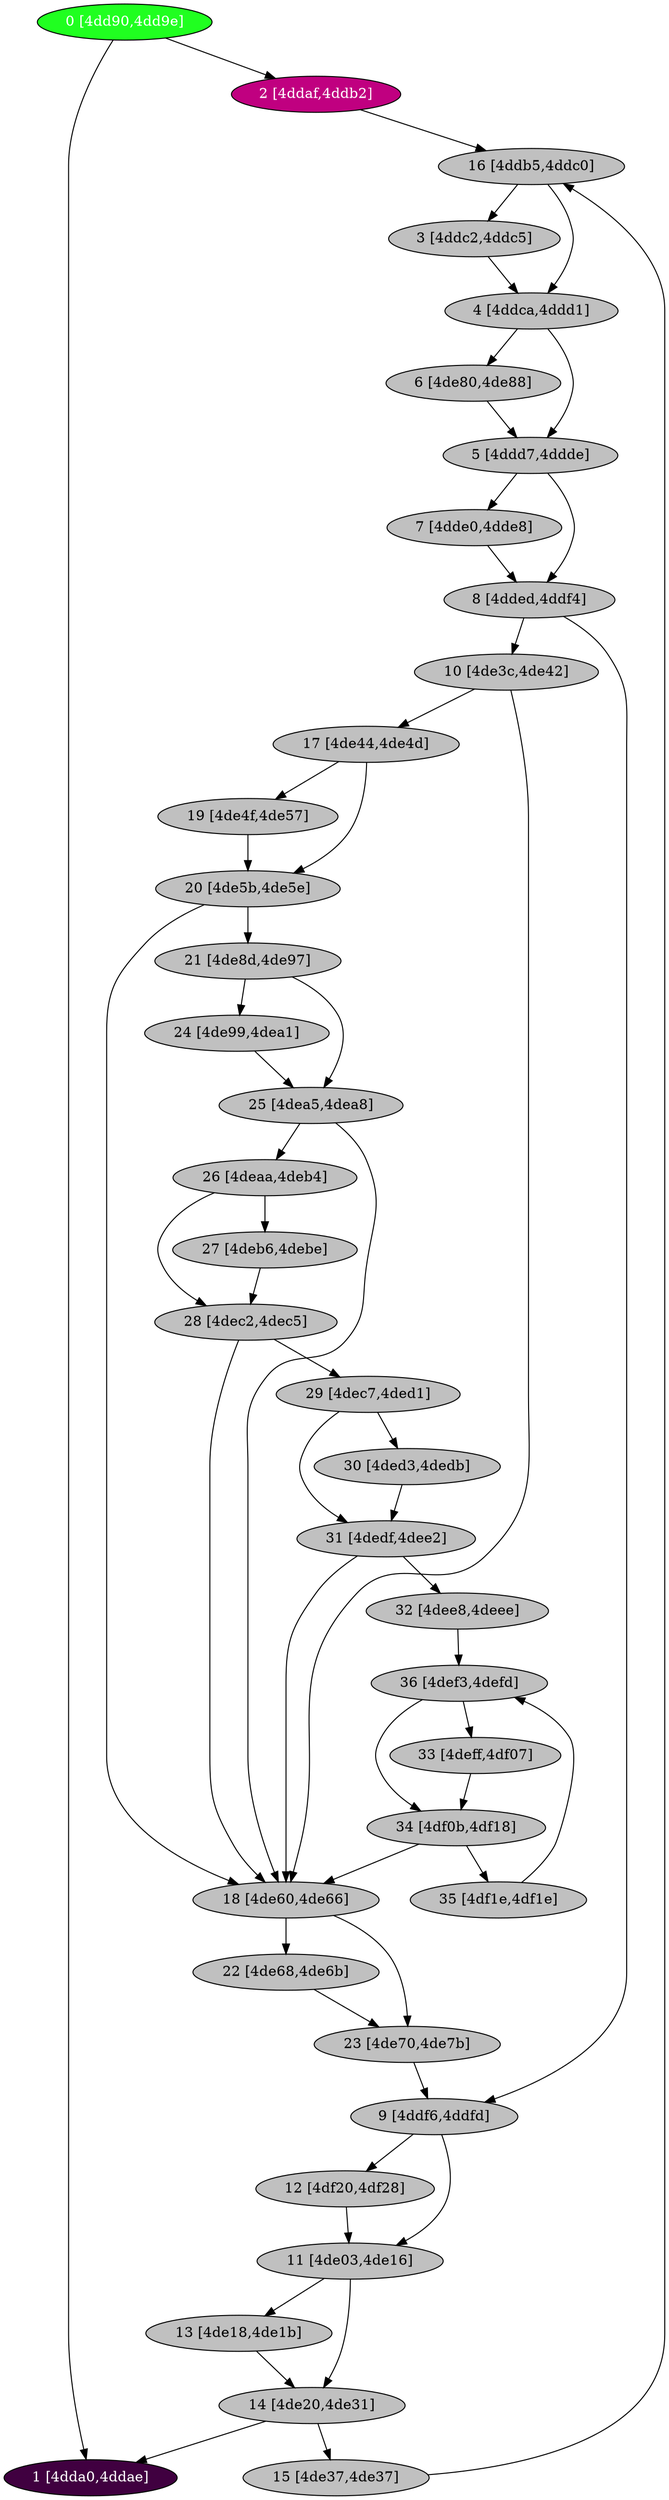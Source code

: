 diGraph libnss3{
	libnss3_0  [style=filled fillcolor="#20FF20" fontcolor="#ffffff" shape=oval label="0 [4dd90,4dd9e]"]
	libnss3_1  [style=filled fillcolor="#400040" fontcolor="#ffffff" shape=oval label="1 [4dda0,4ddae]"]
	libnss3_2  [style=filled fillcolor="#C00080" fontcolor="#ffffff" shape=oval label="2 [4ddaf,4ddb2]"]
	libnss3_3  [style=filled fillcolor="#C0C0C0" fontcolor="#000000" shape=oval label="3 [4ddc2,4ddc5]"]
	libnss3_4  [style=filled fillcolor="#C0C0C0" fontcolor="#000000" shape=oval label="4 [4ddca,4ddd1]"]
	libnss3_5  [style=filled fillcolor="#C0C0C0" fontcolor="#000000" shape=oval label="5 [4ddd7,4ddde]"]
	libnss3_6  [style=filled fillcolor="#C0C0C0" fontcolor="#000000" shape=oval label="6 [4de80,4de88]"]
	libnss3_7  [style=filled fillcolor="#C0C0C0" fontcolor="#000000" shape=oval label="7 [4dde0,4dde8]"]
	libnss3_8  [style=filled fillcolor="#C0C0C0" fontcolor="#000000" shape=oval label="8 [4dded,4ddf4]"]
	libnss3_9  [style=filled fillcolor="#C0C0C0" fontcolor="#000000" shape=oval label="9 [4ddf6,4ddfd]"]
	libnss3_a  [style=filled fillcolor="#C0C0C0" fontcolor="#000000" shape=oval label="10 [4de3c,4de42]"]
	libnss3_b  [style=filled fillcolor="#C0C0C0" fontcolor="#000000" shape=oval label="11 [4de03,4de16]"]
	libnss3_c  [style=filled fillcolor="#C0C0C0" fontcolor="#000000" shape=oval label="12 [4df20,4df28]"]
	libnss3_d  [style=filled fillcolor="#C0C0C0" fontcolor="#000000" shape=oval label="13 [4de18,4de1b]"]
	libnss3_e  [style=filled fillcolor="#C0C0C0" fontcolor="#000000" shape=oval label="14 [4de20,4de31]"]
	libnss3_f  [style=filled fillcolor="#C0C0C0" fontcolor="#000000" shape=oval label="15 [4de37,4de37]"]
	libnss3_10  [style=filled fillcolor="#C0C0C0" fontcolor="#000000" shape=oval label="16 [4ddb5,4ddc0]"]
	libnss3_11  [style=filled fillcolor="#C0C0C0" fontcolor="#000000" shape=oval label="17 [4de44,4de4d]"]
	libnss3_12  [style=filled fillcolor="#C0C0C0" fontcolor="#000000" shape=oval label="18 [4de60,4de66]"]
	libnss3_13  [style=filled fillcolor="#C0C0C0" fontcolor="#000000" shape=oval label="19 [4de4f,4de57]"]
	libnss3_14  [style=filled fillcolor="#C0C0C0" fontcolor="#000000" shape=oval label="20 [4de5b,4de5e]"]
	libnss3_15  [style=filled fillcolor="#C0C0C0" fontcolor="#000000" shape=oval label="21 [4de8d,4de97]"]
	libnss3_16  [style=filled fillcolor="#C0C0C0" fontcolor="#000000" shape=oval label="22 [4de68,4de6b]"]
	libnss3_17  [style=filled fillcolor="#C0C0C0" fontcolor="#000000" shape=oval label="23 [4de70,4de7b]"]
	libnss3_18  [style=filled fillcolor="#C0C0C0" fontcolor="#000000" shape=oval label="24 [4de99,4dea1]"]
	libnss3_19  [style=filled fillcolor="#C0C0C0" fontcolor="#000000" shape=oval label="25 [4dea5,4dea8]"]
	libnss3_1a  [style=filled fillcolor="#C0C0C0" fontcolor="#000000" shape=oval label="26 [4deaa,4deb4]"]
	libnss3_1b  [style=filled fillcolor="#C0C0C0" fontcolor="#000000" shape=oval label="27 [4deb6,4debe]"]
	libnss3_1c  [style=filled fillcolor="#C0C0C0" fontcolor="#000000" shape=oval label="28 [4dec2,4dec5]"]
	libnss3_1d  [style=filled fillcolor="#C0C0C0" fontcolor="#000000" shape=oval label="29 [4dec7,4ded1]"]
	libnss3_1e  [style=filled fillcolor="#C0C0C0" fontcolor="#000000" shape=oval label="30 [4ded3,4dedb]"]
	libnss3_1f  [style=filled fillcolor="#C0C0C0" fontcolor="#000000" shape=oval label="31 [4dedf,4dee2]"]
	libnss3_20  [style=filled fillcolor="#C0C0C0" fontcolor="#000000" shape=oval label="32 [4dee8,4deee]"]
	libnss3_21  [style=filled fillcolor="#C0C0C0" fontcolor="#000000" shape=oval label="33 [4deff,4df07]"]
	libnss3_22  [style=filled fillcolor="#C0C0C0" fontcolor="#000000" shape=oval label="34 [4df0b,4df18]"]
	libnss3_23  [style=filled fillcolor="#C0C0C0" fontcolor="#000000" shape=oval label="35 [4df1e,4df1e]"]
	libnss3_24  [style=filled fillcolor="#C0C0C0" fontcolor="#000000" shape=oval label="36 [4def3,4defd]"]

	libnss3_0 -> libnss3_1
	libnss3_0 -> libnss3_2
	libnss3_2 -> libnss3_10
	libnss3_3 -> libnss3_4
	libnss3_4 -> libnss3_5
	libnss3_4 -> libnss3_6
	libnss3_5 -> libnss3_7
	libnss3_5 -> libnss3_8
	libnss3_6 -> libnss3_5
	libnss3_7 -> libnss3_8
	libnss3_8 -> libnss3_9
	libnss3_8 -> libnss3_a
	libnss3_9 -> libnss3_b
	libnss3_9 -> libnss3_c
	libnss3_a -> libnss3_11
	libnss3_a -> libnss3_12
	libnss3_b -> libnss3_d
	libnss3_b -> libnss3_e
	libnss3_c -> libnss3_b
	libnss3_d -> libnss3_e
	libnss3_e -> libnss3_1
	libnss3_e -> libnss3_f
	libnss3_f -> libnss3_10
	libnss3_10 -> libnss3_3
	libnss3_10 -> libnss3_4
	libnss3_11 -> libnss3_13
	libnss3_11 -> libnss3_14
	libnss3_12 -> libnss3_16
	libnss3_12 -> libnss3_17
	libnss3_13 -> libnss3_14
	libnss3_14 -> libnss3_12
	libnss3_14 -> libnss3_15
	libnss3_15 -> libnss3_18
	libnss3_15 -> libnss3_19
	libnss3_16 -> libnss3_17
	libnss3_17 -> libnss3_9
	libnss3_18 -> libnss3_19
	libnss3_19 -> libnss3_12
	libnss3_19 -> libnss3_1a
	libnss3_1a -> libnss3_1b
	libnss3_1a -> libnss3_1c
	libnss3_1b -> libnss3_1c
	libnss3_1c -> libnss3_12
	libnss3_1c -> libnss3_1d
	libnss3_1d -> libnss3_1e
	libnss3_1d -> libnss3_1f
	libnss3_1e -> libnss3_1f
	libnss3_1f -> libnss3_12
	libnss3_1f -> libnss3_20
	libnss3_20 -> libnss3_24
	libnss3_21 -> libnss3_22
	libnss3_22 -> libnss3_12
	libnss3_22 -> libnss3_23
	libnss3_23 -> libnss3_24
	libnss3_24 -> libnss3_21
	libnss3_24 -> libnss3_22
}